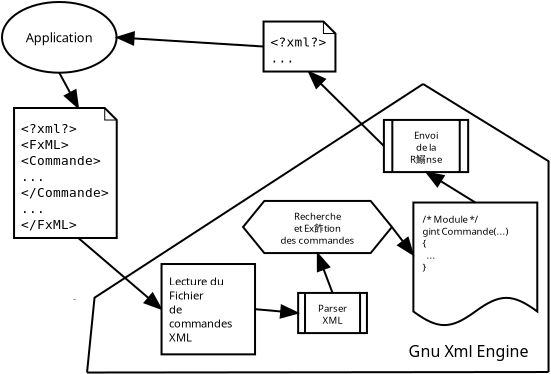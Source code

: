 <?xml version="1.0"?>
<diagram xmlns:dia="http://www.lysator.liu.se/~alla/dia/">
  <diagramdata>
    <attribute name="background">
      <color val="#ffffff"/>
    </attribute>
    <attribute name="paper">
      <composite type="paper">
        <attribute name="name">
          <string>#A4#</string>
        </attribute>
        <attribute name="tmargin">
          <real val="1.02"/>
        </attribute>
        <attribute name="bmargin">
          <real val="1.02"/>
        </attribute>
        <attribute name="lmargin">
          <real val="1.02"/>
        </attribute>
        <attribute name="rmargin">
          <real val="1.02"/>
        </attribute>
        <attribute name="is_portrait">
          <boolean val="false"/>
        </attribute>
        <attribute name="scaling">
          <real val="1"/>
        </attribute>
        <attribute name="fitto">
          <boolean val="false"/>
        </attribute>
      </composite>
    </attribute>
    <attribute name="grid">
      <composite type="grid">
        <attribute name="width_x">
          <real val="1"/>
        </attribute>
        <attribute name="width_y">
          <real val="1"/>
        </attribute>
        <attribute name="visible_x">
          <int val="1"/>
        </attribute>
        <attribute name="visible_y">
          <int val="1"/>
        </attribute>
      </composite>
    </attribute>
    <attribute name="guides">
      <composite type="guides">
        <attribute name="hguides"/>
        <attribute name="vguides"/>
      </composite>
    </attribute>
  </diagramdata>
  <layer name="Background" visible="true">
    <object type="Standard - Text" version="0" id="O0">
      <attribute name="obj_pos">
        <point val="9.804,12.423"/>
      </attribute>
      <attribute name="obj_bb">
        <rectangle val="9.804,11.863;9.804,12.563"/>
      </attribute>
      <attribute name="text">
        <composite type="text">
          <attribute name="string">
            <string>##</string>
          </attribute>
          <attribute name="font">
            <font name="Helvetica"/>
          </attribute>
          <attribute name="height">
            <real val="0.7"/>
          </attribute>
          <attribute name="pos">
            <point val="9.804,12.423"/>
          </attribute>
          <attribute name="color">
            <color val="#000000"/>
          </attribute>
          <attribute name="alignment">
            <enum val="0"/>
          </attribute>
        </composite>
      </attribute>
    </object>
    <object type="Standard - Line" version="0" id="O1">
      <attribute name="obj_pos">
        <point val="2.958,3.641"/>
      </attribute>
      <attribute name="obj_bb">
        <rectangle val="2.308,2.991;4.563,6.056"/>
      </attribute>
      <attribute name="conn_endpoints">
        <point val="2.958,3.641"/>
        <point val="3.913,5.406"/>
      </attribute>
      <attribute name="numcp">
        <int val="1"/>
      </attribute>
      <attribute name="line_width">
        <real val="0.1"/>
      </attribute>
      <attribute name="end_arrow">
        <enum val="3"/>
      </attribute>
      <attribute name="end_arrow_length">
        <real val="0.8"/>
      </attribute>
      <attribute name="end_arrow_width">
        <real val="0.6"/>
      </attribute>
      <connections>
        <connection handle="0" to="O3" connection="6"/>
        <connection handle="1" to="O2" connection="1"/>
      </connections>
    </object>
    <object type="UML - Note" version="0" id="O2">
      <attribute name="obj_pos">
        <point val="0.697,5.406"/>
      </attribute>
      <attribute name="obj_bb">
        <rectangle val="0.647,5.356;7.18,11.956"/>
      </attribute>
      <attribute name="elem_corner">
        <point val="0.697,5.406"/>
      </attribute>
      <attribute name="elem_width">
        <real val="6.433"/>
      </attribute>
      <attribute name="elem_height">
        <real val="6.5"/>
      </attribute>
      <attribute name="text">
        <composite type="text">
          <attribute name="string">
            <string>#&lt;?xml?&gt;
&lt;FxML&gt;
&lt;Commande&gt;
...
&lt;/Commande&gt;
...
&lt;/FxML&gt;#</string>
          </attribute>
          <attribute name="font">
            <font name="Courier"/>
          </attribute>
          <attribute name="height">
            <real val="0.8"/>
          </attribute>
          <attribute name="pos">
            <point val="1.047,6.651"/>
          </attribute>
          <attribute name="color">
            <color val="#000000"/>
          </attribute>
          <attribute name="alignment">
            <enum val="0"/>
          </attribute>
        </composite>
      </attribute>
    </object>
    <group>
      <object type="Standard - Ellipse" version="0" id="O3">
        <attribute name="obj_pos">
          <point val="0.095,0.105"/>
        </attribute>
        <attribute name="obj_bb">
          <rectangle val="0.044,0.055;5.872,3.691"/>
        </attribute>
        <attribute name="elem_corner">
          <point val="0.095,0.105"/>
        </attribute>
        <attribute name="elem_width">
          <real val="5.728"/>
        </attribute>
        <attribute name="elem_height">
          <real val="3.536"/>
        </attribute>
      </object>
      <object type="Standard - Text" version="0" id="O4">
        <attribute name="obj_pos">
          <point val="2.958,2.113"/>
        </attribute>
        <attribute name="obj_bb">
          <rectangle val="0.943,1.473;4.973,2.273"/>
        </attribute>
        <attribute name="text">
          <composite type="text">
            <attribute name="string">
              <string>#Application#</string>
            </attribute>
            <attribute name="font">
              <font name="Helvetica"/>
            </attribute>
            <attribute name="height">
              <real val="0.8"/>
            </attribute>
            <attribute name="pos">
              <point val="2.958,2.113"/>
            </attribute>
            <attribute name="color">
              <color val="#000000"/>
            </attribute>
            <attribute name="alignment">
              <enum val="1"/>
            </attribute>
          </composite>
        </attribute>
      </object>
    </group>
    <object type="Standard - Line" version="0" id="O5">
      <attribute name="obj_pos">
        <point val="3.913,11.906"/>
      </attribute>
      <attribute name="obj_bb">
        <rectangle val="3.263,11.256;8.722,16.114"/>
      </attribute>
      <attribute name="conn_endpoints">
        <point val="3.913,11.906"/>
        <point val="8.072,15.464"/>
      </attribute>
      <attribute name="numcp">
        <int val="1"/>
      </attribute>
      <attribute name="line_width">
        <real val="0.1"/>
      </attribute>
      <attribute name="end_arrow">
        <enum val="3"/>
      </attribute>
      <attribute name="end_arrow_length">
        <real val="0.8"/>
      </attribute>
      <attribute name="end_arrow_width">
        <real val="0.6"/>
      </attribute>
      <connections>
        <connection handle="0" to="O2" connection="6"/>
        <connection handle="1" to="O8" connection="3"/>
      </connections>
    </object>
    <object type="Flowchart - Predefined Process" version="0" id="O6">
      <attribute name="obj_pos">
        <point val="14.902,14.652"/>
      </attribute>
      <attribute name="obj_bb">
        <rectangle val="14.852,14.602;18.392,16.709"/>
      </attribute>
      <attribute name="elem_corner">
        <point val="14.902,14.652"/>
      </attribute>
      <attribute name="elem_width">
        <real val="3.44"/>
      </attribute>
      <attribute name="elem_height">
        <real val="2.007"/>
      </attribute>
      <attribute name="show_background">
        <boolean val="true"/>
      </attribute>
      <attribute name="flip_horizontal">
        <boolean val="false"/>
      </attribute>
      <attribute name="flip_vertical">
        <boolean val="false"/>
      </attribute>
      <attribute name="padding">
        <real val="0.354"/>
      </attribute>
      <attribute name="text">
        <composite type="text">
          <attribute name="string">
            <string>#Parser
XML#</string>
          </attribute>
          <attribute name="font">
            <font name="Helvetica"/>
          </attribute>
          <attribute name="height">
            <real val="0.6"/>
          </attribute>
          <attribute name="pos">
            <point val="16.622,15.536"/>
          </attribute>
          <attribute name="color">
            <color val="#000000"/>
          </attribute>
          <attribute name="alignment">
            <enum val="1"/>
          </attribute>
        </composite>
      </attribute>
    </object>
    <object type="Standard - Line" version="0" id="O7">
      <attribute name="obj_pos">
        <point val="12.747,15.464"/>
      </attribute>
      <attribute name="obj_bb">
        <rectangle val="12.097,14.814;15.552,16.306"/>
      </attribute>
      <attribute name="conn_endpoints">
        <point val="12.747,15.464"/>
        <point val="14.902,15.656"/>
      </attribute>
      <attribute name="numcp">
        <int val="1"/>
      </attribute>
      <attribute name="line_width">
        <real val="0.1"/>
      </attribute>
      <attribute name="end_arrow">
        <enum val="3"/>
      </attribute>
      <attribute name="end_arrow_length">
        <real val="0.8"/>
      </attribute>
      <attribute name="end_arrow_width">
        <real val="0.6"/>
      </attribute>
      <connections>
        <connection handle="0" to="O8" connection="4"/>
        <connection handle="1" to="O6" connection="6"/>
      </connections>
    </object>
    <group>
      <object type="Standard - Box" version="0" id="O8">
        <attribute name="obj_pos">
          <point val="8.072,13.206"/>
        </attribute>
        <attribute name="obj_bb">
          <rectangle val="8.022,13.156;12.797,17.773"/>
        </attribute>
        <attribute name="elem_corner">
          <point val="8.072,13.206"/>
        </attribute>
        <attribute name="elem_width">
          <real val="4.675"/>
        </attribute>
        <attribute name="elem_height">
          <real val="4.517"/>
        </attribute>
        <attribute name="show_background">
          <boolean val="true"/>
        </attribute>
      </object>
      <object type="Standard - Text" version="0" id="O9">
        <attribute name="obj_pos">
          <point val="8.443,14.274"/>
        </attribute>
        <attribute name="obj_bb">
          <rectangle val="8.443,13.714;12.376,17.214"/>
        </attribute>
        <attribute name="text">
          <composite type="text">
            <attribute name="string">
              <string>#Lecture du
Fichier
de
commandes
XML#</string>
            </attribute>
            <attribute name="font">
              <font name="Helvetica"/>
            </attribute>
            <attribute name="height">
              <real val="0.7"/>
            </attribute>
            <attribute name="pos">
              <point val="8.443,14.274"/>
            </attribute>
            <attribute name="color">
              <color val="#000000"/>
            </attribute>
            <attribute name="alignment">
              <enum val="0"/>
            </attribute>
          </composite>
        </attribute>
      </object>
    </group>
    <object type="Flowchart - Preparation" version="0" id="O10">
      <attribute name="obj_pos">
        <point val="12.148,10.052"/>
      </attribute>
      <attribute name="obj_bb">
        <rectangle val="12.098,10.002;19.64,12.71"/>
      </attribute>
      <attribute name="elem_corner">
        <point val="12.148,10.052"/>
      </attribute>
      <attribute name="elem_width">
        <real val="7.442"/>
      </attribute>
      <attribute name="elem_height">
        <real val="2.607"/>
      </attribute>
      <attribute name="border_width">
        <real val="0.1"/>
      </attribute>
      <attribute name="show_background">
        <boolean val="true"/>
      </attribute>
      <attribute name="flip_horizontal">
        <boolean val="false"/>
      </attribute>
      <attribute name="flip_vertical">
        <boolean val="false"/>
      </attribute>
      <attribute name="padding">
        <real val="0.354"/>
      </attribute>
      <attribute name="text">
        <composite type="text">
          <attribute name="string">
            <string>#Recherche
et Ex&#x98F5;tion
des commandes#</string>
          </attribute>
          <attribute name="font">
            <font name="Helvetica"/>
          </attribute>
          <attribute name="height">
            <real val="0.6"/>
          </attribute>
          <attribute name="pos">
            <point val="15.869,10.936"/>
          </attribute>
          <attribute name="color">
            <color val="#000000"/>
          </attribute>
          <attribute name="alignment">
            <enum val="1"/>
          </attribute>
        </composite>
      </attribute>
    </object>
    <object type="Standard - Line" version="0" id="O11">
      <attribute name="obj_pos">
        <point val="16.622,14.652"/>
      </attribute>
      <attribute name="obj_bb">
        <rectangle val="15.219,12.009;17.272,15.302"/>
      </attribute>
      <attribute name="conn_endpoints">
        <point val="16.622,14.652"/>
        <point val="15.869,12.659"/>
      </attribute>
      <attribute name="numcp">
        <int val="1"/>
      </attribute>
      <attribute name="line_width">
        <real val="0.1"/>
      </attribute>
      <attribute name="end_arrow">
        <enum val="3"/>
      </attribute>
      <attribute name="end_arrow_length">
        <real val="0.8"/>
      </attribute>
      <attribute name="end_arrow_width">
        <real val="0.6"/>
      </attribute>
      <connections>
        <connection handle="0" to="O6" connection="2"/>
        <connection handle="1" to="O10" connection="14"/>
      </connections>
    </object>
    <object type="Flowchart - Document" version="0" id="O12">
      <attribute name="obj_pos">
        <point val="20.664,10.132"/>
      </attribute>
      <attribute name="obj_bb">
        <rectangle val="20.629,10.097;26.894,16.295"/>
      </attribute>
      <attribute name="elem_corner">
        <point val="20.664,10.132"/>
      </attribute>
      <attribute name="elem_width">
        <real val="6.195"/>
      </attribute>
      <attribute name="elem_height">
        <real val="6.128"/>
      </attribute>
      <attribute name="border_width">
        <real val="0.07"/>
      </attribute>
      <attribute name="show_background">
        <boolean val="true"/>
      </attribute>
      <attribute name="flip_horizontal">
        <boolean val="false"/>
      </attribute>
      <attribute name="flip_vertical">
        <boolean val="false"/>
      </attribute>
      <attribute name="padding">
        <real val="0.354"/>
      </attribute>
      <attribute name="text">
        <composite type="text">
          <attribute name="string">
            <string># /* Module */
 gint Commande(...)
 {
   ...
 }
#</string>
          </attribute>
          <attribute name="font">
            <font name="Helvetica"/>
          </attribute>
          <attribute name="height">
            <real val="0.6"/>
          </attribute>
          <attribute name="pos">
            <point val="20.664,11.001"/>
          </attribute>
          <attribute name="color">
            <color val="#000000"/>
          </attribute>
          <attribute name="alignment">
            <enum val="0"/>
          </attribute>
        </composite>
      </attribute>
    </object>
    <object type="Standard - Line" version="0" id="O13">
      <attribute name="obj_pos">
        <point val="19.59,11.356"/>
      </attribute>
      <attribute name="obj_bb">
        <rectangle val="18.94,10.706;21.314,13.408"/>
      </attribute>
      <attribute name="conn_endpoints">
        <point val="19.59,11.356"/>
        <point val="20.664,12.758"/>
      </attribute>
      <attribute name="numcp">
        <int val="1"/>
      </attribute>
      <attribute name="line_width">
        <real val="0.1"/>
      </attribute>
      <attribute name="end_arrow">
        <enum val="3"/>
      </attribute>
      <attribute name="end_arrow_length">
        <real val="0.8"/>
      </attribute>
      <attribute name="end_arrow_width">
        <real val="0.6"/>
      </attribute>
      <connections>
        <connection handle="0" to="O10" connection="10"/>
        <connection handle="1" to="O12" connection="6"/>
      </connections>
    </object>
    <object type="Flowchart - Predefined Process" version="0" id="O14">
      <attribute name="obj_pos">
        <point val="19.19,6.002"/>
      </attribute>
      <attribute name="obj_bb">
        <rectangle val="19.14,5.952;23.453,8.66"/>
      </attribute>
      <attribute name="elem_corner">
        <point val="19.19,6.002"/>
      </attribute>
      <attribute name="elem_width">
        <real val="4.213"/>
      </attribute>
      <attribute name="elem_height">
        <real val="2.607"/>
      </attribute>
      <attribute name="show_background">
        <boolean val="true"/>
      </attribute>
      <attribute name="flip_horizontal">
        <boolean val="false"/>
      </attribute>
      <attribute name="flip_vertical">
        <boolean val="false"/>
      </attribute>
      <attribute name="padding">
        <real val="0.354"/>
      </attribute>
      <attribute name="text">
        <composite type="text">
          <attribute name="string">
            <string>#Envoi
de la
R&#x9C2F;nse#</string>
          </attribute>
          <attribute name="font">
            <font name="Helvetica"/>
          </attribute>
          <attribute name="height">
            <real val="0.6"/>
          </attribute>
          <attribute name="pos">
            <point val="21.297,6.886"/>
          </attribute>
          <attribute name="color">
            <color val="#000000"/>
          </attribute>
          <attribute name="alignment">
            <enum val="1"/>
          </attribute>
        </composite>
      </attribute>
    </object>
    <object type="Standard - Line" version="0" id="O15">
      <attribute name="obj_pos">
        <point val="23.761,10.132"/>
      </attribute>
      <attribute name="obj_bb">
        <rectangle val="20.647,7.96;24.411,10.782"/>
      </attribute>
      <attribute name="conn_endpoints">
        <point val="23.761,10.132"/>
        <point val="21.297,8.61"/>
      </attribute>
      <attribute name="numcp">
        <int val="1"/>
      </attribute>
      <attribute name="line_width">
        <real val="0.1"/>
      </attribute>
      <attribute name="end_arrow">
        <enum val="3"/>
      </attribute>
      <attribute name="end_arrow_length">
        <real val="0.8"/>
      </attribute>
      <attribute name="end_arrow_width">
        <real val="0.6"/>
      </attribute>
      <connections>
        <connection handle="0" to="O12" connection="2"/>
        <connection handle="1" to="O14" connection="14"/>
      </connections>
    </object>
    <object type="Standard - Line" version="0" id="O16">
      <attribute name="obj_pos">
        <point val="19.19,7.306"/>
      </attribute>
      <attribute name="obj_bb">
        <rectangle val="14.769,2.931;19.84,7.956"/>
      </attribute>
      <attribute name="conn_endpoints">
        <point val="19.19,7.306"/>
        <point val="15.419,3.581"/>
      </attribute>
      <attribute name="numcp">
        <int val="1"/>
      </attribute>
      <attribute name="line_width">
        <real val="0.1"/>
      </attribute>
      <attribute name="end_arrow">
        <enum val="3"/>
      </attribute>
      <attribute name="end_arrow_length">
        <real val="0.8"/>
      </attribute>
      <attribute name="end_arrow_width">
        <real val="0.6"/>
      </attribute>
      <connections>
        <connection handle="0" to="O14" connection="6"/>
        <connection handle="1" to="O24" connection="6"/>
      </connections>
    </object>
    <object type="Standard - PolyLine" version="0" id="O17">
      <attribute name="obj_pos">
        <point val="3.722,14.981"/>
      </attribute>
      <attribute name="obj_bb">
        <rectangle val="3.672,14.906;3.772,15.031"/>
      </attribute>
      <attribute name="poly_points">
        <point val="3.722,14.981"/>
        <point val="3.722,14.956"/>
      </attribute>
    </object>
    <object type="Standard - Text" version="0" id="O18">
      <attribute name="obj_pos">
        <point val="23.422,17.856"/>
      </attribute>
      <attribute name="obj_bb">
        <rectangle val="19.747,17.056;27.097,18.056"/>
      </attribute>
      <attribute name="text">
        <composite type="text">
          <attribute name="string">
            <string>#Gnu Xml Engine#</string>
          </attribute>
          <attribute name="font">
            <font name="Helvetica"/>
          </attribute>
          <attribute name="height">
            <real val="1"/>
          </attribute>
          <attribute name="pos">
            <point val="23.422,17.856"/>
          </attribute>
          <attribute name="color">
            <color val="#000000"/>
          </attribute>
          <attribute name="alignment">
            <enum val="1"/>
          </attribute>
        </composite>
      </attribute>
    </object>
    <group>
      <object type="Standard - PolyLine" version="0" id="O19">
        <attribute name="obj_pos">
          <point val="4.697,14.906"/>
        </attribute>
        <attribute name="obj_bb">
          <rectangle val="4.647,4.156;21.197,14.956"/>
        </attribute>
        <attribute name="poly_points">
          <point val="4.697,14.906"/>
          <point val="21.147,4.206"/>
        </attribute>
      </object>
      <object type="Standard - PolyLine" version="0" id="O20">
        <attribute name="obj_pos">
          <point val="21.147,4.206"/>
        </attribute>
        <attribute name="obj_bb">
          <rectangle val="21.097,4.156;27.497,8.131"/>
        </attribute>
        <attribute name="poly_points">
          <point val="21.147,4.206"/>
          <point val="27.447,8.081"/>
        </attribute>
      </object>
      <object type="Standard - PolyLine" version="0" id="O21">
        <attribute name="obj_pos">
          <point val="27.422,8.056"/>
        </attribute>
        <attribute name="obj_bb">
          <rectangle val="27.372,8.006;27.472,18.656"/>
        </attribute>
        <attribute name="poly_points">
          <point val="27.422,8.056"/>
          <point val="27.422,18.606"/>
        </attribute>
      </object>
      <object type="Standard - PolyLine" version="0" id="O22">
        <attribute name="obj_pos">
          <point val="27.422,18.606"/>
        </attribute>
        <attribute name="obj_bb">
          <rectangle val="4.297,18.556;27.472,18.681"/>
        </attribute>
        <attribute name="poly_points">
          <point val="27.422,18.606"/>
          <point val="4.347,18.631"/>
        </attribute>
      </object>
      <object type="Standard - PolyLine" version="0" id="O23">
        <attribute name="obj_pos">
          <point val="4.347,18.631"/>
        </attribute>
        <attribute name="obj_bb">
          <rectangle val="4.297,14.831;4.772,18.681"/>
        </attribute>
        <attribute name="poly_points">
          <point val="4.347,18.631"/>
          <point val="4.722,14.881"/>
        </attribute>
      </object>
    </group>
    <object type="UML - Note" version="0" id="O24">
      <attribute name="obj_pos">
        <point val="13.172,1.081"/>
      </attribute>
      <attribute name="obj_bb">
        <rectangle val="13.122,1.031;17.715,3.631"/>
      </attribute>
      <attribute name="elem_corner">
        <point val="13.172,1.081"/>
      </attribute>
      <attribute name="elem_width">
        <real val="4.494"/>
      </attribute>
      <attribute name="elem_height">
        <real val="2.5"/>
      </attribute>
      <attribute name="text">
        <composite type="text">
          <attribute name="string">
            <string>#&lt;?xml?&gt;
...#</string>
          </attribute>
          <attribute name="font">
            <font name="Courier"/>
          </attribute>
          <attribute name="height">
            <real val="0.8"/>
          </attribute>
          <attribute name="pos">
            <point val="13.522,2.326"/>
          </attribute>
          <attribute name="color">
            <color val="#000000"/>
          </attribute>
          <attribute name="alignment">
            <enum val="0"/>
          </attribute>
        </composite>
      </attribute>
    </object>
    <object type="Standard - Line" version="0" id="O25">
      <attribute name="obj_pos">
        <point val="13.172,2.331"/>
      </attribute>
      <attribute name="obj_bb">
        <rectangle val="5.172,1.223;13.822,2.981"/>
      </attribute>
      <attribute name="conn_endpoints">
        <point val="13.172,2.331"/>
        <point val="5.822,1.873"/>
      </attribute>
      <attribute name="numcp">
        <int val="1"/>
      </attribute>
      <attribute name="line_width">
        <real val="0.1"/>
      </attribute>
      <attribute name="end_arrow">
        <enum val="3"/>
      </attribute>
      <attribute name="end_arrow_length">
        <real val="0.8"/>
      </attribute>
      <attribute name="end_arrow_width">
        <real val="0.6"/>
      </attribute>
      <connections>
        <connection handle="0" to="O24" connection="3"/>
        <connection handle="1" to="O3" connection="4"/>
      </connections>
    </object>
  </layer>
</diagram>
